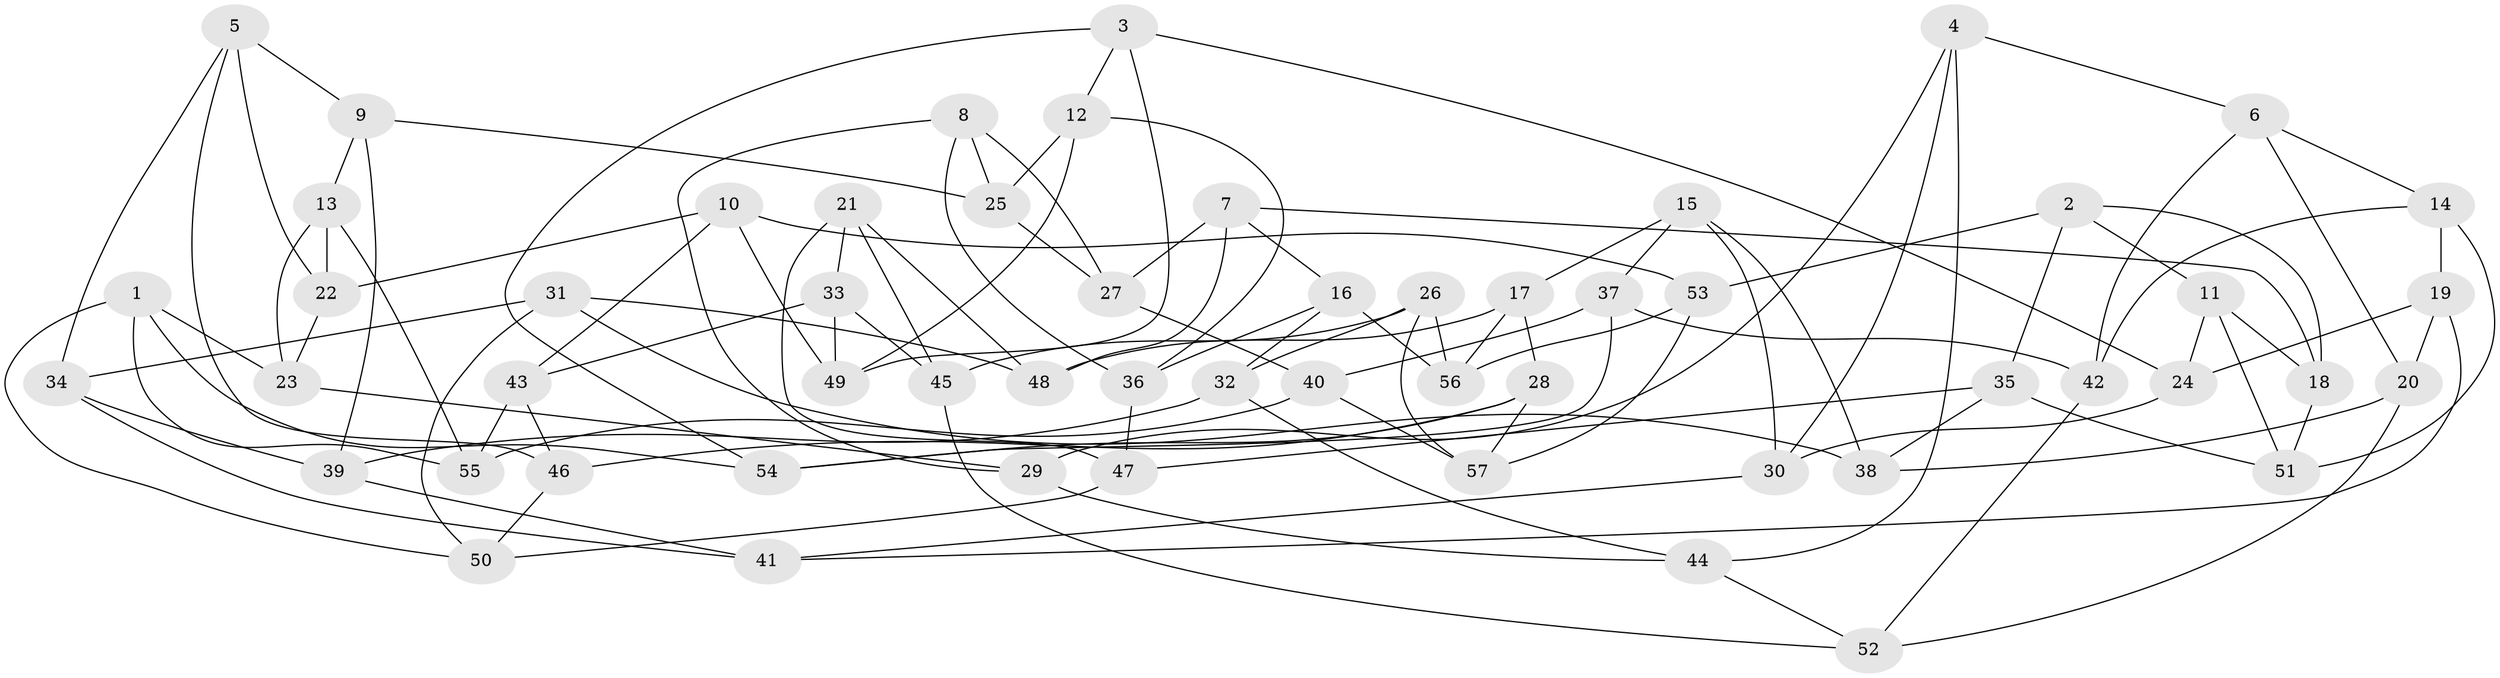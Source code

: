 // Generated by graph-tools (version 1.1) at 2025/27/03/09/25 03:27:01]
// undirected, 57 vertices, 114 edges
graph export_dot {
graph [start="1"]
  node [color=gray90,style=filled];
  1;
  2;
  3;
  4;
  5;
  6;
  7;
  8;
  9;
  10;
  11;
  12;
  13;
  14;
  15;
  16;
  17;
  18;
  19;
  20;
  21;
  22;
  23;
  24;
  25;
  26;
  27;
  28;
  29;
  30;
  31;
  32;
  33;
  34;
  35;
  36;
  37;
  38;
  39;
  40;
  41;
  42;
  43;
  44;
  45;
  46;
  47;
  48;
  49;
  50;
  51;
  52;
  53;
  54;
  55;
  56;
  57;
  1 -- 50;
  1 -- 23;
  1 -- 55;
  1 -- 54;
  2 -- 35;
  2 -- 53;
  2 -- 18;
  2 -- 11;
  3 -- 24;
  3 -- 54;
  3 -- 49;
  3 -- 12;
  4 -- 30;
  4 -- 44;
  4 -- 6;
  4 -- 29;
  5 -- 46;
  5 -- 22;
  5 -- 34;
  5 -- 9;
  6 -- 42;
  6 -- 14;
  6 -- 20;
  7 -- 16;
  7 -- 27;
  7 -- 18;
  7 -- 48;
  8 -- 36;
  8 -- 29;
  8 -- 25;
  8 -- 27;
  9 -- 25;
  9 -- 13;
  9 -- 39;
  10 -- 43;
  10 -- 49;
  10 -- 53;
  10 -- 22;
  11 -- 24;
  11 -- 51;
  11 -- 18;
  12 -- 49;
  12 -- 25;
  12 -- 36;
  13 -- 22;
  13 -- 23;
  13 -- 55;
  14 -- 42;
  14 -- 51;
  14 -- 19;
  15 -- 38;
  15 -- 30;
  15 -- 37;
  15 -- 17;
  16 -- 56;
  16 -- 32;
  16 -- 36;
  17 -- 56;
  17 -- 28;
  17 -- 48;
  18 -- 51;
  19 -- 24;
  19 -- 41;
  19 -- 20;
  20 -- 38;
  20 -- 52;
  21 -- 45;
  21 -- 48;
  21 -- 47;
  21 -- 33;
  22 -- 23;
  23 -- 29;
  24 -- 30;
  25 -- 27;
  26 -- 57;
  26 -- 32;
  26 -- 45;
  26 -- 56;
  27 -- 40;
  28 -- 54;
  28 -- 46;
  28 -- 57;
  29 -- 44;
  30 -- 41;
  31 -- 38;
  31 -- 48;
  31 -- 34;
  31 -- 50;
  32 -- 44;
  32 -- 39;
  33 -- 49;
  33 -- 43;
  33 -- 45;
  34 -- 39;
  34 -- 41;
  35 -- 51;
  35 -- 47;
  35 -- 38;
  36 -- 47;
  37 -- 40;
  37 -- 54;
  37 -- 42;
  39 -- 41;
  40 -- 55;
  40 -- 57;
  42 -- 52;
  43 -- 55;
  43 -- 46;
  44 -- 52;
  45 -- 52;
  46 -- 50;
  47 -- 50;
  53 -- 56;
  53 -- 57;
}
